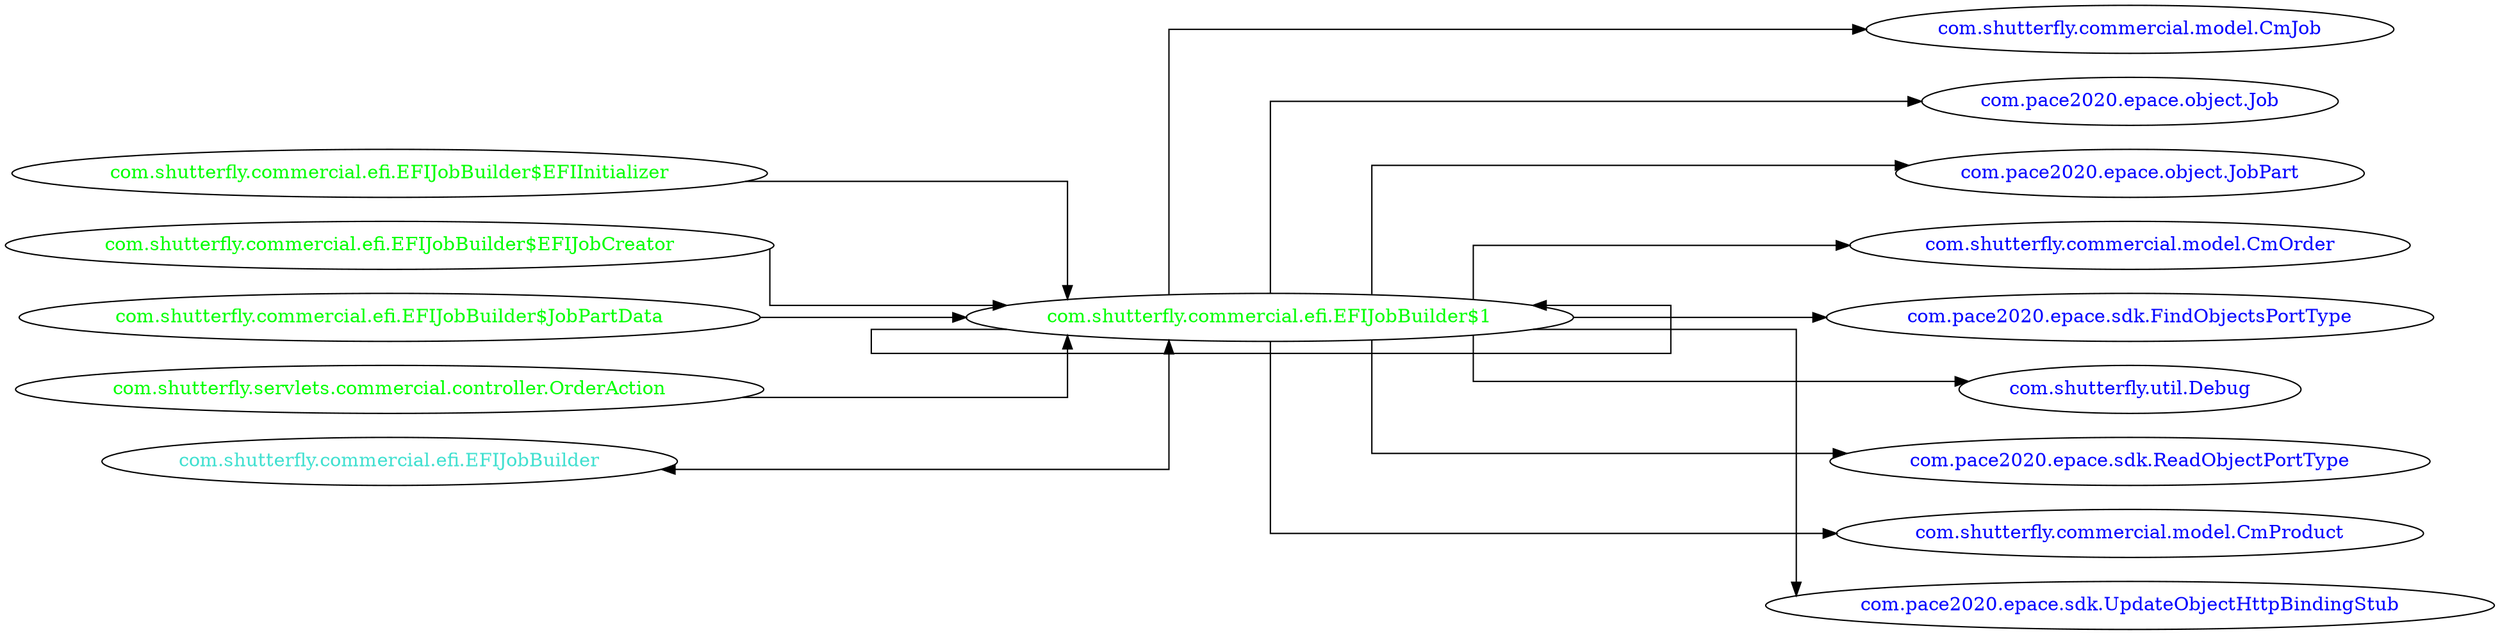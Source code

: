 digraph dependencyGraph {
 concentrate=true;
 ranksep="2.0";
 rankdir="LR"; 
 splines="ortho";
"com.shutterfly.commercial.efi.EFIJobBuilder$1" [fontcolor="red"];
"com.shutterfly.commercial.model.CmJob" [ fontcolor="blue" ];
"com.shutterfly.commercial.efi.EFIJobBuilder$1"->"com.shutterfly.commercial.model.CmJob";
"com.pace2020.epace.object.Job" [ fontcolor="blue" ];
"com.shutterfly.commercial.efi.EFIJobBuilder$1"->"com.pace2020.epace.object.Job";
"com.pace2020.epace.object.JobPart" [ fontcolor="blue" ];
"com.shutterfly.commercial.efi.EFIJobBuilder$1"->"com.pace2020.epace.object.JobPart";
"com.shutterfly.commercial.model.CmOrder" [ fontcolor="blue" ];
"com.shutterfly.commercial.efi.EFIJobBuilder$1"->"com.shutterfly.commercial.model.CmOrder";
"com.pace2020.epace.sdk.FindObjectsPortType" [ fontcolor="blue" ];
"com.shutterfly.commercial.efi.EFIJobBuilder$1"->"com.pace2020.epace.sdk.FindObjectsPortType";
"com.shutterfly.util.Debug" [ fontcolor="blue" ];
"com.shutterfly.commercial.efi.EFIJobBuilder$1"->"com.shutterfly.util.Debug";
"com.pace2020.epace.sdk.ReadObjectPortType" [ fontcolor="blue" ];
"com.shutterfly.commercial.efi.EFIJobBuilder$1"->"com.pace2020.epace.sdk.ReadObjectPortType";
"com.shutterfly.commercial.model.CmProduct" [ fontcolor="blue" ];
"com.shutterfly.commercial.efi.EFIJobBuilder$1"->"com.shutterfly.commercial.model.CmProduct";
"com.pace2020.epace.sdk.UpdateObjectHttpBindingStub" [ fontcolor="blue" ];
"com.shutterfly.commercial.efi.EFIJobBuilder$1"->"com.pace2020.epace.sdk.UpdateObjectHttpBindingStub";
"com.shutterfly.commercial.efi.EFIJobBuilder$1" [ fontcolor="green" ];
"com.shutterfly.commercial.efi.EFIJobBuilder$1"->"com.shutterfly.commercial.efi.EFIJobBuilder$1";
"com.shutterfly.commercial.efi.EFIJobBuilder$EFIInitializer" [ fontcolor="green" ];
"com.shutterfly.commercial.efi.EFIJobBuilder$EFIInitializer"->"com.shutterfly.commercial.efi.EFIJobBuilder$1";
"com.shutterfly.commercial.efi.EFIJobBuilder$EFIJobCreator" [ fontcolor="green" ];
"com.shutterfly.commercial.efi.EFIJobBuilder$EFIJobCreator"->"com.shutterfly.commercial.efi.EFIJobBuilder$1";
"com.shutterfly.commercial.efi.EFIJobBuilder$JobPartData" [ fontcolor="green" ];
"com.shutterfly.commercial.efi.EFIJobBuilder$JobPartData"->"com.shutterfly.commercial.efi.EFIJobBuilder$1";
"com.shutterfly.servlets.commercial.controller.OrderAction" [ fontcolor="green" ];
"com.shutterfly.servlets.commercial.controller.OrderAction"->"com.shutterfly.commercial.efi.EFIJobBuilder$1";
"com.shutterfly.commercial.efi.EFIJobBuilder" [ fontcolor="turquoise" ];
"com.shutterfly.commercial.efi.EFIJobBuilder"->"com.shutterfly.commercial.efi.EFIJobBuilder$1" [dir=both];
}